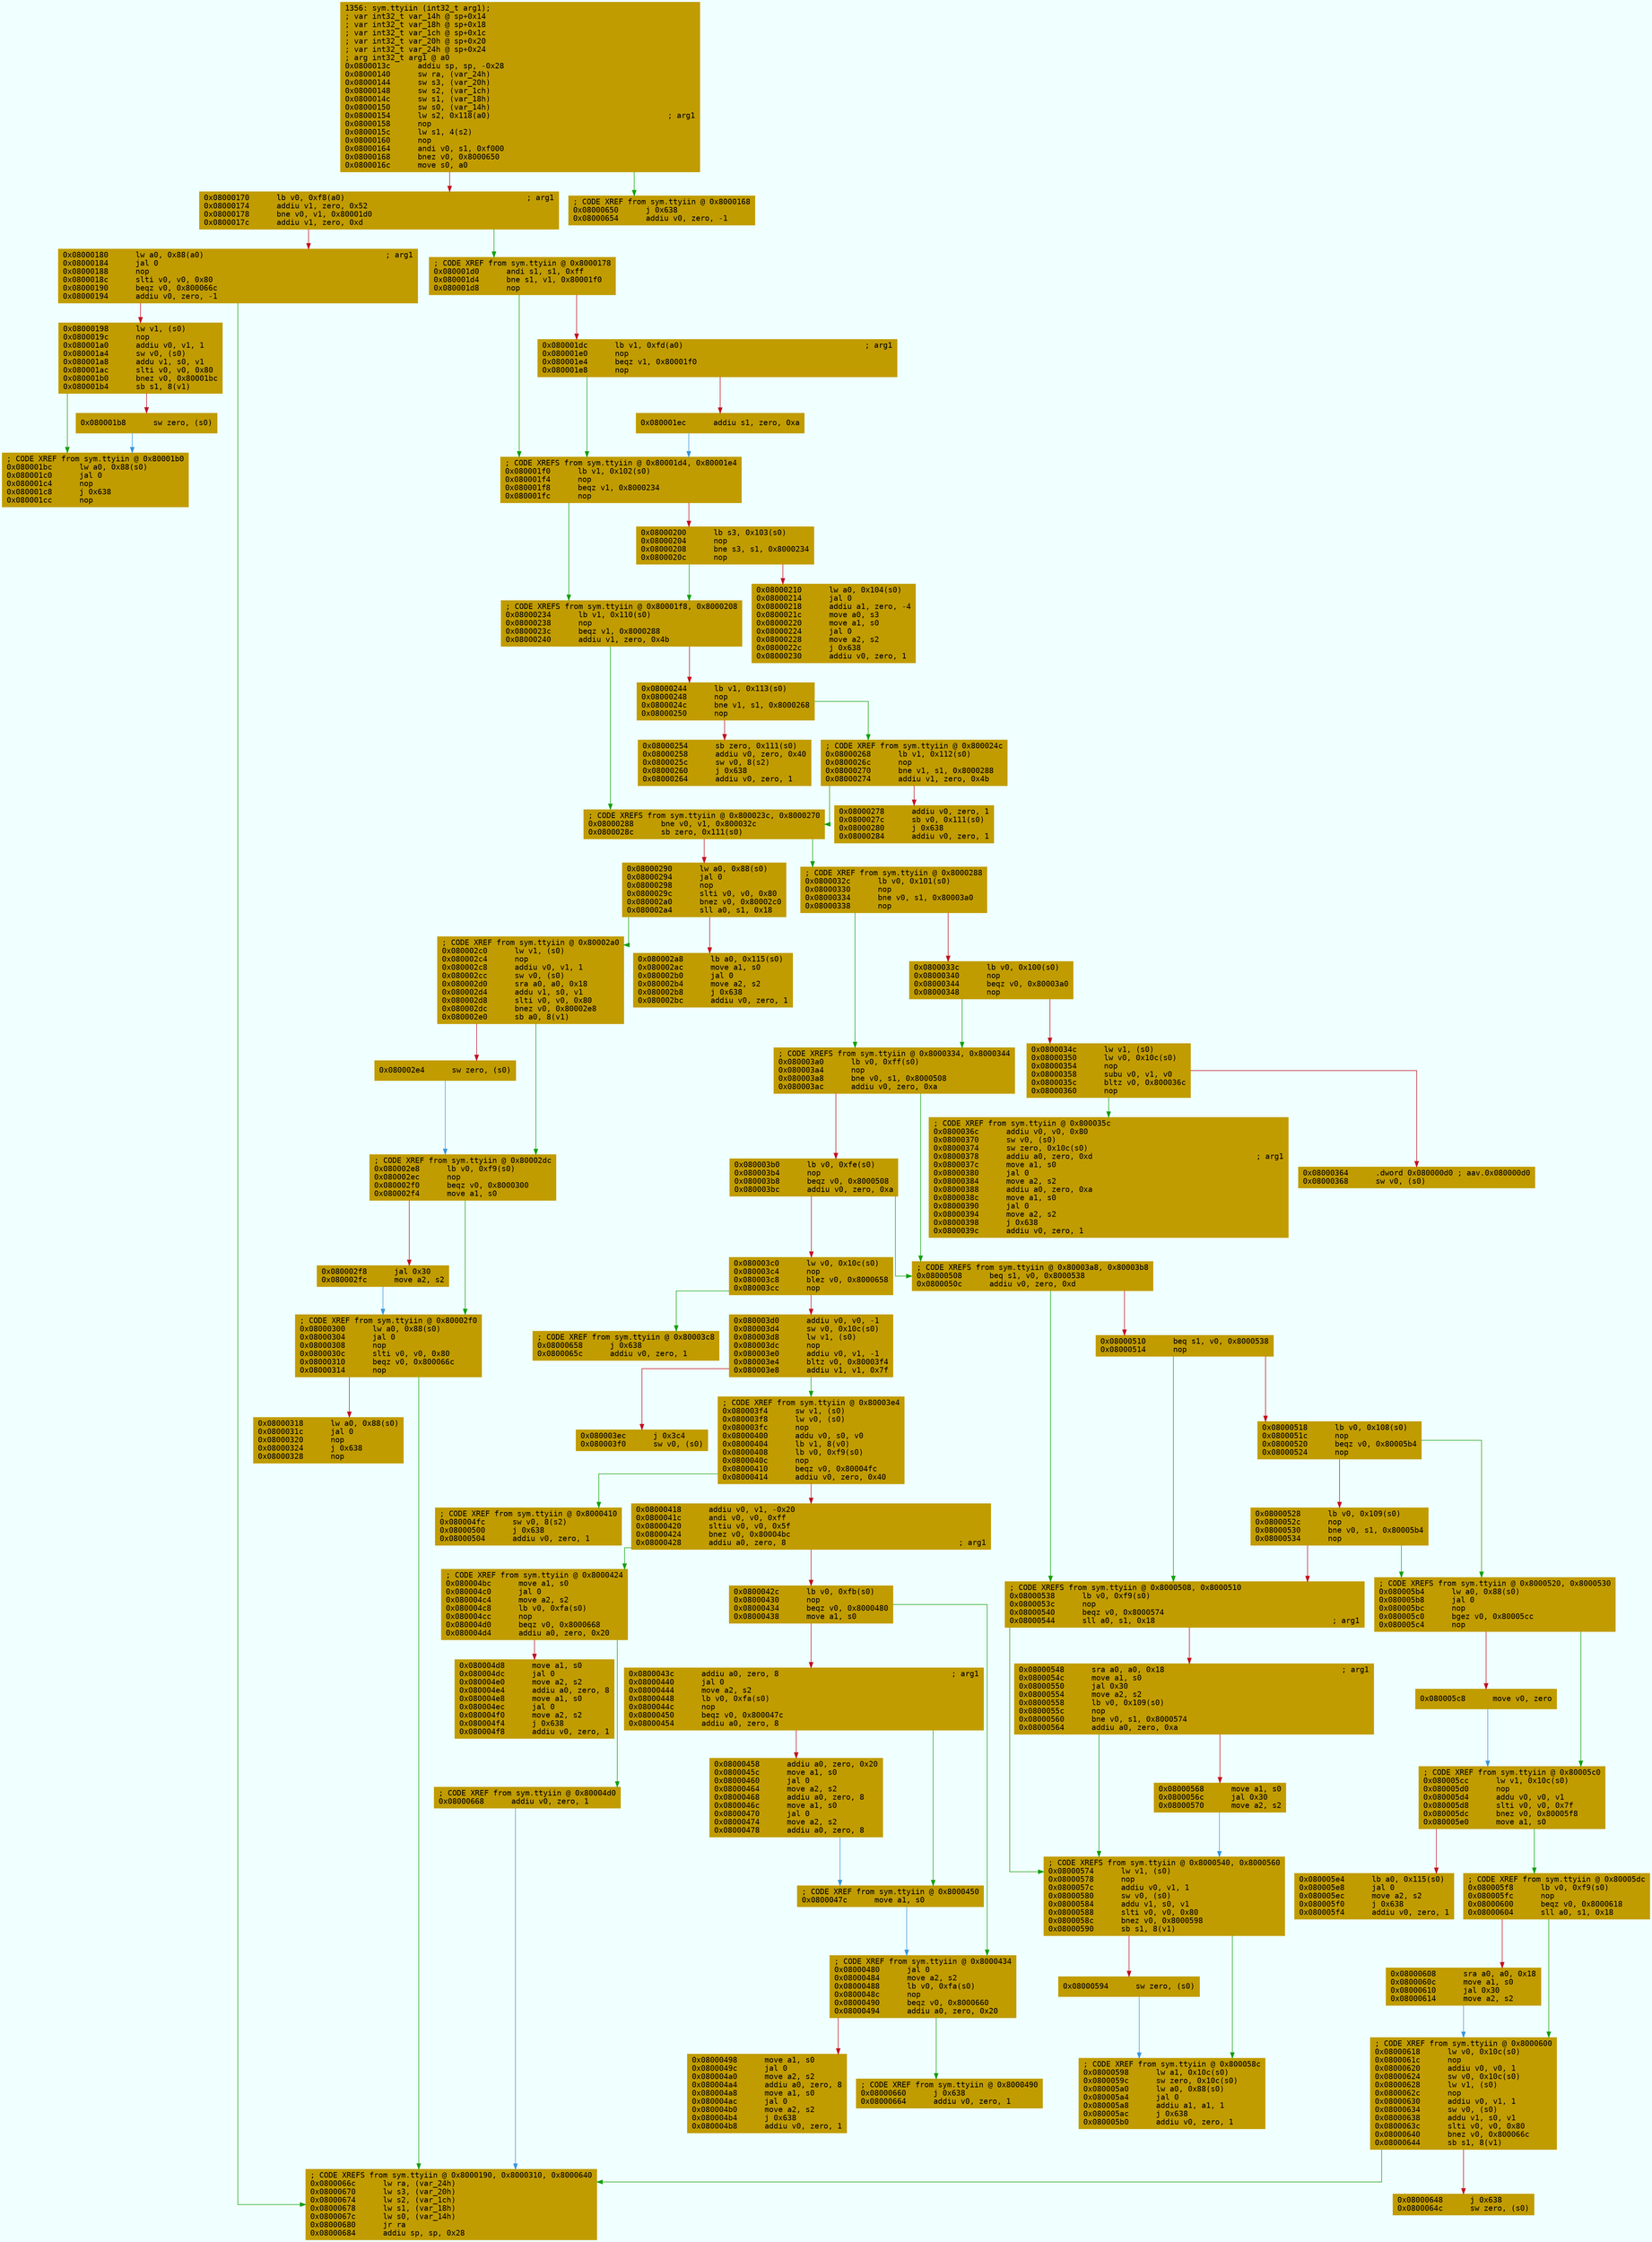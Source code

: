 digraph code {
	graph [bgcolor=azure fontsize=8 fontname="Courier" splines="ortho"];
	node [fillcolor=gray style=filled shape=box];
	edge [arrowhead="normal"];
	"0x0800013c" [URL="sym.ttyiin/0x0800013c", fillcolor="#c19c00",color="#c19c00", fontname="Courier",label="1356: sym.ttyiin (int32_t arg1);\l; var int32_t var_14h @ sp+0x14\l; var int32_t var_18h @ sp+0x18\l; var int32_t var_1ch @ sp+0x1c\l; var int32_t var_20h @ sp+0x20\l; var int32_t var_24h @ sp+0x24\l; arg int32_t arg1 @ a0\l0x0800013c      addiu sp, sp, -0x28\l0x08000140      sw ra, (var_24h)\l0x08000144      sw s3, (var_20h)\l0x08000148      sw s2, (var_1ch)\l0x0800014c      sw s1, (var_18h)\l0x08000150      sw s0, (var_14h)\l0x08000154      lw s2, 0x118(a0)                                       ; arg1\l0x08000158      nop\l0x0800015c      lw s1, 4(s2)\l0x08000160      nop\l0x08000164      andi v0, s1, 0xf000\l0x08000168      bnez v0, 0x8000650\l0x0800016c      move s0, a0\l"]
	"0x08000170" [URL="sym.ttyiin/0x08000170", fillcolor="#c19c00",color="#c19c00", fontname="Courier",label="0x08000170      lb v0, 0xf8(a0)                                        ; arg1\l0x08000174      addiu v1, zero, 0x52\l0x08000178      bne v0, v1, 0x80001d0\l0x0800017c      addiu v1, zero, 0xd\l"]
	"0x08000180" [URL="sym.ttyiin/0x08000180", fillcolor="#c19c00",color="#c19c00", fontname="Courier",label="0x08000180      lw a0, 0x88(a0)                                        ; arg1\l0x08000184      jal 0\l0x08000188      nop\l0x0800018c      slti v0, v0, 0x80\l0x08000190      beqz v0, 0x800066c\l0x08000194      addiu v0, zero, -1\l"]
	"0x08000198" [URL="sym.ttyiin/0x08000198", fillcolor="#c19c00",color="#c19c00", fontname="Courier",label="0x08000198      lw v1, (s0)\l0x0800019c      nop\l0x080001a0      addiu v0, v1, 1\l0x080001a4      sw v0, (s0)\l0x080001a8      addu v1, s0, v1\l0x080001ac      slti v0, v0, 0x80\l0x080001b0      bnez v0, 0x80001bc\l0x080001b4      sb s1, 8(v1)\l"]
	"0x080001b8" [URL="sym.ttyiin/0x080001b8", fillcolor="#c19c00",color="#c19c00", fontname="Courier",label="0x080001b8      sw zero, (s0)\l"]
	"0x080001bc" [URL="sym.ttyiin/0x080001bc", fillcolor="#c19c00",color="#c19c00", fontname="Courier",label="; CODE XREF from sym.ttyiin @ 0x80001b0\l0x080001bc      lw a0, 0x88(s0)\l0x080001c0      jal 0\l0x080001c4      nop\l0x080001c8      j 0x638\l0x080001cc      nop\l"]
	"0x080001d0" [URL="sym.ttyiin/0x080001d0", fillcolor="#c19c00",color="#c19c00", fontname="Courier",label="; CODE XREF from sym.ttyiin @ 0x8000178\l0x080001d0      andi s1, s1, 0xff\l0x080001d4      bne s1, v1, 0x80001f0\l0x080001d8      nop\l"]
	"0x080001dc" [URL="sym.ttyiin/0x080001dc", fillcolor="#c19c00",color="#c19c00", fontname="Courier",label="0x080001dc      lb v1, 0xfd(a0)                                        ; arg1\l0x080001e0      nop\l0x080001e4      beqz v1, 0x80001f0\l0x080001e8      nop\l"]
	"0x080001ec" [URL="sym.ttyiin/0x080001ec", fillcolor="#c19c00",color="#c19c00", fontname="Courier",label="0x080001ec      addiu s1, zero, 0xa\l"]
	"0x080001f0" [URL="sym.ttyiin/0x080001f0", fillcolor="#c19c00",color="#c19c00", fontname="Courier",label="; CODE XREFS from sym.ttyiin @ 0x80001d4, 0x80001e4\l0x080001f0      lb v1, 0x102(s0)\l0x080001f4      nop\l0x080001f8      beqz v1, 0x8000234\l0x080001fc      nop\l"]
	"0x08000200" [URL="sym.ttyiin/0x08000200", fillcolor="#c19c00",color="#c19c00", fontname="Courier",label="0x08000200      lb s3, 0x103(s0)\l0x08000204      nop\l0x08000208      bne s3, s1, 0x8000234\l0x0800020c      nop\l"]
	"0x08000210" [URL="sym.ttyiin/0x08000210", fillcolor="#c19c00",color="#c19c00", fontname="Courier",label="0x08000210      lw a0, 0x104(s0)\l0x08000214      jal 0\l0x08000218      addiu a1, zero, -4\l0x0800021c      move a0, s3\l0x08000220      move a1, s0\l0x08000224      jal 0\l0x08000228      move a2, s2\l0x0800022c      j 0x638\l0x08000230      addiu v0, zero, 1\l"]
	"0x08000234" [URL="sym.ttyiin/0x08000234", fillcolor="#c19c00",color="#c19c00", fontname="Courier",label="; CODE XREFS from sym.ttyiin @ 0x80001f8, 0x8000208\l0x08000234      lb v1, 0x110(s0)\l0x08000238      nop\l0x0800023c      beqz v1, 0x8000288\l0x08000240      addiu v1, zero, 0x4b\l"]
	"0x08000244" [URL="sym.ttyiin/0x08000244", fillcolor="#c19c00",color="#c19c00", fontname="Courier",label="0x08000244      lb v1, 0x113(s0)\l0x08000248      nop\l0x0800024c      bne v1, s1, 0x8000268\l0x08000250      nop\l"]
	"0x08000254" [URL="sym.ttyiin/0x08000254", fillcolor="#c19c00",color="#c19c00", fontname="Courier",label="0x08000254      sb zero, 0x111(s0)\l0x08000258      addiu v0, zero, 0x40\l0x0800025c      sw v0, 8(s2)\l0x08000260      j 0x638\l0x08000264      addiu v0, zero, 1\l"]
	"0x08000268" [URL="sym.ttyiin/0x08000268", fillcolor="#c19c00",color="#c19c00", fontname="Courier",label="; CODE XREF from sym.ttyiin @ 0x800024c\l0x08000268      lb v1, 0x112(s0)\l0x0800026c      nop\l0x08000270      bne v1, s1, 0x8000288\l0x08000274      addiu v1, zero, 0x4b\l"]
	"0x08000278" [URL="sym.ttyiin/0x08000278", fillcolor="#c19c00",color="#c19c00", fontname="Courier",label="0x08000278      addiu v0, zero, 1\l0x0800027c      sb v0, 0x111(s0)\l0x08000280      j 0x638\l0x08000284      addiu v0, zero, 1\l"]
	"0x08000288" [URL="sym.ttyiin/0x08000288", fillcolor="#c19c00",color="#c19c00", fontname="Courier",label="; CODE XREFS from sym.ttyiin @ 0x800023c, 0x8000270\l0x08000288      bne v0, v1, 0x800032c\l0x0800028c      sb zero, 0x111(s0)\l"]
	"0x08000290" [URL="sym.ttyiin/0x08000290", fillcolor="#c19c00",color="#c19c00", fontname="Courier",label="0x08000290      lw a0, 0x88(s0)\l0x08000294      jal 0\l0x08000298      nop\l0x0800029c      slti v0, v0, 0x80\l0x080002a0      bnez v0, 0x80002c0\l0x080002a4      sll a0, s1, 0x18\l"]
	"0x080002a8" [URL="sym.ttyiin/0x080002a8", fillcolor="#c19c00",color="#c19c00", fontname="Courier",label="0x080002a8      lb a0, 0x115(s0)\l0x080002ac      move a1, s0\l0x080002b0      jal 0\l0x080002b4      move a2, s2\l0x080002b8      j 0x638\l0x080002bc      addiu v0, zero, 1\l"]
	"0x080002c0" [URL="sym.ttyiin/0x080002c0", fillcolor="#c19c00",color="#c19c00", fontname="Courier",label="; CODE XREF from sym.ttyiin @ 0x80002a0\l0x080002c0      lw v1, (s0)\l0x080002c4      nop\l0x080002c8      addiu v0, v1, 1\l0x080002cc      sw v0, (s0)\l0x080002d0      sra a0, a0, 0x18\l0x080002d4      addu v1, s0, v1\l0x080002d8      slti v0, v0, 0x80\l0x080002dc      bnez v0, 0x80002e8\l0x080002e0      sb a0, 8(v1)\l"]
	"0x080002e4" [URL="sym.ttyiin/0x080002e4", fillcolor="#c19c00",color="#c19c00", fontname="Courier",label="0x080002e4      sw zero, (s0)\l"]
	"0x080002e8" [URL="sym.ttyiin/0x080002e8", fillcolor="#c19c00",color="#c19c00", fontname="Courier",label="; CODE XREF from sym.ttyiin @ 0x80002dc\l0x080002e8      lb v0, 0xf9(s0)\l0x080002ec      nop\l0x080002f0      beqz v0, 0x8000300\l0x080002f4      move a1, s0\l"]
	"0x080002f8" [URL="sym.ttyiin/0x080002f8", fillcolor="#c19c00",color="#c19c00", fontname="Courier",label="0x080002f8      jal 0x30\l0x080002fc      move a2, s2\l"]
	"0x08000300" [URL="sym.ttyiin/0x08000300", fillcolor="#c19c00",color="#c19c00", fontname="Courier",label="; CODE XREF from sym.ttyiin @ 0x80002f0\l0x08000300      lw a0, 0x88(s0)\l0x08000304      jal 0\l0x08000308      nop\l0x0800030c      slti v0, v0, 0x80\l0x08000310      beqz v0, 0x800066c\l0x08000314      nop\l"]
	"0x08000318" [URL="sym.ttyiin/0x08000318", fillcolor="#c19c00",color="#c19c00", fontname="Courier",label="0x08000318      lw a0, 0x88(s0)\l0x0800031c      jal 0\l0x08000320      nop\l0x08000324      j 0x638\l0x08000328      nop\l"]
	"0x0800032c" [URL="sym.ttyiin/0x0800032c", fillcolor="#c19c00",color="#c19c00", fontname="Courier",label="; CODE XREF from sym.ttyiin @ 0x8000288\l0x0800032c      lb v0, 0x101(s0)\l0x08000330      nop\l0x08000334      bne v0, s1, 0x80003a0\l0x08000338      nop\l"]
	"0x0800033c" [URL="sym.ttyiin/0x0800033c", fillcolor="#c19c00",color="#c19c00", fontname="Courier",label="0x0800033c      lb v0, 0x100(s0)\l0x08000340      nop\l0x08000344      beqz v0, 0x80003a0\l0x08000348      nop\l"]
	"0x0800034c" [URL="sym.ttyiin/0x0800034c", fillcolor="#c19c00",color="#c19c00", fontname="Courier",label="0x0800034c      lw v1, (s0)\l0x08000350      lw v0, 0x10c(s0)\l0x08000354      nop\l0x08000358      subu v0, v1, v0\l0x0800035c      bltz v0, 0x800036c\l0x08000360      nop\l"]
	"0x08000364" [URL="sym.ttyiin/0x08000364", fillcolor="#c19c00",color="#c19c00", fontname="Courier",label="0x08000364      .dword 0x080000d0 ; aav.0x080000d0\l0x08000368      sw v0, (s0)\l"]
	"0x0800036c" [URL="sym.ttyiin/0x0800036c", fillcolor="#c19c00",color="#c19c00", fontname="Courier",label="; CODE XREF from sym.ttyiin @ 0x800035c\l0x0800036c      addiu v0, v0, 0x80\l0x08000370      sw v0, (s0)\l0x08000374      sw zero, 0x10c(s0)\l0x08000378      addiu a0, zero, 0xd                                    ; arg1\l0x0800037c      move a1, s0\l0x08000380      jal 0\l0x08000384      move a2, s2\l0x08000388      addiu a0, zero, 0xa\l0x0800038c      move a1, s0\l0x08000390      jal 0\l0x08000394      move a2, s2\l0x08000398      j 0x638\l0x0800039c      addiu v0, zero, 1\l"]
	"0x080003a0" [URL="sym.ttyiin/0x080003a0", fillcolor="#c19c00",color="#c19c00", fontname="Courier",label="; CODE XREFS from sym.ttyiin @ 0x8000334, 0x8000344\l0x080003a0      lb v0, 0xff(s0)\l0x080003a4      nop\l0x080003a8      bne v0, s1, 0x8000508\l0x080003ac      addiu v0, zero, 0xa\l"]
	"0x080003b0" [URL="sym.ttyiin/0x080003b0", fillcolor="#c19c00",color="#c19c00", fontname="Courier",label="0x080003b0      lb v0, 0xfe(s0)\l0x080003b4      nop\l0x080003b8      beqz v0, 0x8000508\l0x080003bc      addiu v0, zero, 0xa\l"]
	"0x080003c0" [URL="sym.ttyiin/0x080003c0", fillcolor="#c19c00",color="#c19c00", fontname="Courier",label="0x080003c0      lw v0, 0x10c(s0)\l0x080003c4      nop\l0x080003c8      blez v0, 0x8000658\l0x080003cc      nop\l"]
	"0x080003d0" [URL="sym.ttyiin/0x080003d0", fillcolor="#c19c00",color="#c19c00", fontname="Courier",label="0x080003d0      addiu v0, v0, -1\l0x080003d4      sw v0, 0x10c(s0)\l0x080003d8      lw v1, (s0)\l0x080003dc      nop\l0x080003e0      addiu v0, v1, -1\l0x080003e4      bltz v0, 0x80003f4\l0x080003e8      addiu v1, v1, 0x7f\l"]
	"0x080003ec" [URL="sym.ttyiin/0x080003ec", fillcolor="#c19c00",color="#c19c00", fontname="Courier",label="0x080003ec      j 0x3c4\l0x080003f0      sw v0, (s0)\l"]
	"0x080003f4" [URL="sym.ttyiin/0x080003f4", fillcolor="#c19c00",color="#c19c00", fontname="Courier",label="; CODE XREF from sym.ttyiin @ 0x80003e4\l0x080003f4      sw v1, (s0)\l0x080003f8      lw v0, (s0)\l0x080003fc      nop\l0x08000400      addu v0, s0, v0\l0x08000404      lb v1, 8(v0)\l0x08000408      lb v0, 0xf9(s0)\l0x0800040c      nop\l0x08000410      beqz v0, 0x80004fc\l0x08000414      addiu v0, zero, 0x40\l"]
	"0x08000418" [URL="sym.ttyiin/0x08000418", fillcolor="#c19c00",color="#c19c00", fontname="Courier",label="0x08000418      addiu v0, v1, -0x20\l0x0800041c      andi v0, v0, 0xff\l0x08000420      sltiu v0, v0, 0x5f\l0x08000424      bnez v0, 0x80004bc\l0x08000428      addiu a0, zero, 8                                      ; arg1\l"]
	"0x0800042c" [URL="sym.ttyiin/0x0800042c", fillcolor="#c19c00",color="#c19c00", fontname="Courier",label="0x0800042c      lb v0, 0xfb(s0)\l0x08000430      nop\l0x08000434      beqz v0, 0x8000480\l0x08000438      move a1, s0\l"]
	"0x0800043c" [URL="sym.ttyiin/0x0800043c", fillcolor="#c19c00",color="#c19c00", fontname="Courier",label="0x0800043c      addiu a0, zero, 8                                      ; arg1\l0x08000440      jal 0\l0x08000444      move a2, s2\l0x08000448      lb v0, 0xfa(s0)\l0x0800044c      nop\l0x08000450      beqz v0, 0x800047c\l0x08000454      addiu a0, zero, 8\l"]
	"0x08000458" [URL="sym.ttyiin/0x08000458", fillcolor="#c19c00",color="#c19c00", fontname="Courier",label="0x08000458      addiu a0, zero, 0x20\l0x0800045c      move a1, s0\l0x08000460      jal 0\l0x08000464      move a2, s2\l0x08000468      addiu a0, zero, 8\l0x0800046c      move a1, s0\l0x08000470      jal 0\l0x08000474      move a2, s2\l0x08000478      addiu a0, zero, 8\l"]
	"0x0800047c" [URL="sym.ttyiin/0x0800047c", fillcolor="#c19c00",color="#c19c00", fontname="Courier",label="; CODE XREF from sym.ttyiin @ 0x8000450\l0x0800047c      move a1, s0\l"]
	"0x08000480" [URL="sym.ttyiin/0x08000480", fillcolor="#c19c00",color="#c19c00", fontname="Courier",label="; CODE XREF from sym.ttyiin @ 0x8000434\l0x08000480      jal 0\l0x08000484      move a2, s2\l0x08000488      lb v0, 0xfa(s0)\l0x0800048c      nop\l0x08000490      beqz v0, 0x8000660\l0x08000494      addiu a0, zero, 0x20\l"]
	"0x08000498" [URL="sym.ttyiin/0x08000498", fillcolor="#c19c00",color="#c19c00", fontname="Courier",label="0x08000498      move a1, s0\l0x0800049c      jal 0\l0x080004a0      move a2, s2\l0x080004a4      addiu a0, zero, 8\l0x080004a8      move a1, s0\l0x080004ac      jal 0\l0x080004b0      move a2, s2\l0x080004b4      j 0x638\l0x080004b8      addiu v0, zero, 1\l"]
	"0x080004bc" [URL="sym.ttyiin/0x080004bc", fillcolor="#c19c00",color="#c19c00", fontname="Courier",label="; CODE XREF from sym.ttyiin @ 0x8000424\l0x080004bc      move a1, s0\l0x080004c0      jal 0\l0x080004c4      move a2, s2\l0x080004c8      lb v0, 0xfa(s0)\l0x080004cc      nop\l0x080004d0      beqz v0, 0x8000668\l0x080004d4      addiu a0, zero, 0x20\l"]
	"0x080004d8" [URL="sym.ttyiin/0x080004d8", fillcolor="#c19c00",color="#c19c00", fontname="Courier",label="0x080004d8      move a1, s0\l0x080004dc      jal 0\l0x080004e0      move a2, s2\l0x080004e4      addiu a0, zero, 8\l0x080004e8      move a1, s0\l0x080004ec      jal 0\l0x080004f0      move a2, s2\l0x080004f4      j 0x638\l0x080004f8      addiu v0, zero, 1\l"]
	"0x080004fc" [URL="sym.ttyiin/0x080004fc", fillcolor="#c19c00",color="#c19c00", fontname="Courier",label="; CODE XREF from sym.ttyiin @ 0x8000410\l0x080004fc      sw v0, 8(s2)\l0x08000500      j 0x638\l0x08000504      addiu v0, zero, 1\l"]
	"0x08000508" [URL="sym.ttyiin/0x08000508", fillcolor="#c19c00",color="#c19c00", fontname="Courier",label="; CODE XREFS from sym.ttyiin @ 0x80003a8, 0x80003b8\l0x08000508      beq s1, v0, 0x8000538\l0x0800050c      addiu v0, zero, 0xd\l"]
	"0x08000510" [URL="sym.ttyiin/0x08000510", fillcolor="#c19c00",color="#c19c00", fontname="Courier",label="0x08000510      beq s1, v0, 0x8000538\l0x08000514      nop\l"]
	"0x08000518" [URL="sym.ttyiin/0x08000518", fillcolor="#c19c00",color="#c19c00", fontname="Courier",label="0x08000518      lb v0, 0x108(s0)\l0x0800051c      nop\l0x08000520      beqz v0, 0x80005b4\l0x08000524      nop\l"]
	"0x08000528" [URL="sym.ttyiin/0x08000528", fillcolor="#c19c00",color="#c19c00", fontname="Courier",label="0x08000528      lb v0, 0x109(s0)\l0x0800052c      nop\l0x08000530      bne v0, s1, 0x80005b4\l0x08000534      nop\l"]
	"0x08000538" [URL="sym.ttyiin/0x08000538", fillcolor="#c19c00",color="#c19c00", fontname="Courier",label="; CODE XREFS from sym.ttyiin @ 0x8000508, 0x8000510\l0x08000538      lb v0, 0xf9(s0)\l0x0800053c      nop\l0x08000540      beqz v0, 0x8000574\l0x08000544      sll a0, s1, 0x18                                       ; arg1\l"]
	"0x08000548" [URL="sym.ttyiin/0x08000548", fillcolor="#c19c00",color="#c19c00", fontname="Courier",label="0x08000548      sra a0, a0, 0x18                                       ; arg1\l0x0800054c      move a1, s0\l0x08000550      jal 0x30\l0x08000554      move a2, s2\l0x08000558      lb v0, 0x109(s0)\l0x0800055c      nop\l0x08000560      bne v0, s1, 0x8000574\l0x08000564      addiu a0, zero, 0xa\l"]
	"0x08000568" [URL="sym.ttyiin/0x08000568", fillcolor="#c19c00",color="#c19c00", fontname="Courier",label="0x08000568      move a1, s0\l0x0800056c      jal 0x30\l0x08000570      move a2, s2\l"]
	"0x08000574" [URL="sym.ttyiin/0x08000574", fillcolor="#c19c00",color="#c19c00", fontname="Courier",label="; CODE XREFS from sym.ttyiin @ 0x8000540, 0x8000560\l0x08000574      lw v1, (s0)\l0x08000578      nop\l0x0800057c      addiu v0, v1, 1\l0x08000580      sw v0, (s0)\l0x08000584      addu v1, s0, v1\l0x08000588      slti v0, v0, 0x80\l0x0800058c      bnez v0, 0x8000598\l0x08000590      sb s1, 8(v1)\l"]
	"0x08000594" [URL="sym.ttyiin/0x08000594", fillcolor="#c19c00",color="#c19c00", fontname="Courier",label="0x08000594      sw zero, (s0)\l"]
	"0x08000598" [URL="sym.ttyiin/0x08000598", fillcolor="#c19c00",color="#c19c00", fontname="Courier",label="; CODE XREF from sym.ttyiin @ 0x800058c\l0x08000598      lw a1, 0x10c(s0)\l0x0800059c      sw zero, 0x10c(s0)\l0x080005a0      lw a0, 0x88(s0)\l0x080005a4      jal 0\l0x080005a8      addiu a1, a1, 1\l0x080005ac      j 0x638\l0x080005b0      addiu v0, zero, 1\l"]
	"0x080005b4" [URL="sym.ttyiin/0x080005b4", fillcolor="#c19c00",color="#c19c00", fontname="Courier",label="; CODE XREFS from sym.ttyiin @ 0x8000520, 0x8000530\l0x080005b4      lw a0, 0x88(s0)\l0x080005b8      jal 0\l0x080005bc      nop\l0x080005c0      bgez v0, 0x80005cc\l0x080005c4      nop\l"]
	"0x080005c8" [URL="sym.ttyiin/0x080005c8", fillcolor="#c19c00",color="#c19c00", fontname="Courier",label="0x080005c8      move v0, zero\l"]
	"0x080005cc" [URL="sym.ttyiin/0x080005cc", fillcolor="#c19c00",color="#c19c00", fontname="Courier",label="; CODE XREF from sym.ttyiin @ 0x80005c0\l0x080005cc      lw v1, 0x10c(s0)\l0x080005d0      nop\l0x080005d4      addu v0, v0, v1\l0x080005d8      slti v0, v0, 0x7f\l0x080005dc      bnez v0, 0x80005f8\l0x080005e0      move a1, s0\l"]
	"0x080005e4" [URL="sym.ttyiin/0x080005e4", fillcolor="#c19c00",color="#c19c00", fontname="Courier",label="0x080005e4      lb a0, 0x115(s0)\l0x080005e8      jal 0\l0x080005ec      move a2, s2\l0x080005f0      j 0x638\l0x080005f4      addiu v0, zero, 1\l"]
	"0x080005f8" [URL="sym.ttyiin/0x080005f8", fillcolor="#c19c00",color="#c19c00", fontname="Courier",label="; CODE XREF from sym.ttyiin @ 0x80005dc\l0x080005f8      lb v0, 0xf9(s0)\l0x080005fc      nop\l0x08000600      beqz v0, 0x8000618\l0x08000604      sll a0, s1, 0x18\l"]
	"0x08000608" [URL="sym.ttyiin/0x08000608", fillcolor="#c19c00",color="#c19c00", fontname="Courier",label="0x08000608      sra a0, a0, 0x18\l0x0800060c      move a1, s0\l0x08000610      jal 0x30\l0x08000614      move a2, s2\l"]
	"0x08000618" [URL="sym.ttyiin/0x08000618", fillcolor="#c19c00",color="#c19c00", fontname="Courier",label="; CODE XREF from sym.ttyiin @ 0x8000600\l0x08000618      lw v0, 0x10c(s0)\l0x0800061c      nop\l0x08000620      addiu v0, v0, 1\l0x08000624      sw v0, 0x10c(s0)\l0x08000628      lw v1, (s0)\l0x0800062c      nop\l0x08000630      addiu v0, v1, 1\l0x08000634      sw v0, (s0)\l0x08000638      addu v1, s0, v1\l0x0800063c      slti v0, v0, 0x80\l0x08000640      bnez v0, 0x800066c\l0x08000644      sb s1, 8(v1)\l"]
	"0x08000648" [URL="sym.ttyiin/0x08000648", fillcolor="#c19c00",color="#c19c00", fontname="Courier",label="0x08000648      j 0x638\l0x0800064c      sw zero, (s0)\l"]
	"0x08000650" [URL="sym.ttyiin/0x08000650", fillcolor="#c19c00",color="#c19c00", fontname="Courier",label="; CODE XREF from sym.ttyiin @ 0x8000168\l0x08000650      j 0x638\l0x08000654      addiu v0, zero, -1\l"]
	"0x08000658" [URL="sym.ttyiin/0x08000658", fillcolor="#c19c00",color="#c19c00", fontname="Courier",label="; CODE XREF from sym.ttyiin @ 0x80003c8\l0x08000658      j 0x638\l0x0800065c      addiu v0, zero, 1\l"]
	"0x08000660" [URL="sym.ttyiin/0x08000660", fillcolor="#c19c00",color="#c19c00", fontname="Courier",label="; CODE XREF from sym.ttyiin @ 0x8000490\l0x08000660      j 0x638\l0x08000664      addiu v0, zero, 1\l"]
	"0x08000668" [URL="sym.ttyiin/0x08000668", fillcolor="#c19c00",color="#c19c00", fontname="Courier",label="; CODE XREF from sym.ttyiin @ 0x80004d0\l0x08000668      addiu v0, zero, 1\l"]
	"0x0800066c" [URL="sym.ttyiin/0x0800066c", fillcolor="#c19c00",color="#c19c00", fontname="Courier",label="; CODE XREFS from sym.ttyiin @ 0x8000190, 0x8000310, 0x8000640\l0x0800066c      lw ra, (var_24h)\l0x08000670      lw s3, (var_20h)\l0x08000674      lw s2, (var_1ch)\l0x08000678      lw s1, (var_18h)\l0x0800067c      lw s0, (var_14h)\l0x08000680      jr ra\l0x08000684      addiu sp, sp, 0x28\l"]
        "0x0800013c" -> "0x08000650" [color="#13a10e"];
        "0x0800013c" -> "0x08000170" [color="#c50f1f"];
        "0x08000170" -> "0x080001d0" [color="#13a10e"];
        "0x08000170" -> "0x08000180" [color="#c50f1f"];
        "0x08000180" -> "0x0800066c" [color="#13a10e"];
        "0x08000180" -> "0x08000198" [color="#c50f1f"];
        "0x08000198" -> "0x080001bc" [color="#13a10e"];
        "0x08000198" -> "0x080001b8" [color="#c50f1f"];
        "0x080001b8" -> "0x080001bc" [color="#3a96dd"];
        "0x080001d0" -> "0x080001f0" [color="#13a10e"];
        "0x080001d0" -> "0x080001dc" [color="#c50f1f"];
        "0x080001dc" -> "0x080001f0" [color="#13a10e"];
        "0x080001dc" -> "0x080001ec" [color="#c50f1f"];
        "0x080001ec" -> "0x080001f0" [color="#3a96dd"];
        "0x080001f0" -> "0x08000234" [color="#13a10e"];
        "0x080001f0" -> "0x08000200" [color="#c50f1f"];
        "0x08000200" -> "0x08000234" [color="#13a10e"];
        "0x08000200" -> "0x08000210" [color="#c50f1f"];
        "0x08000234" -> "0x08000288" [color="#13a10e"];
        "0x08000234" -> "0x08000244" [color="#c50f1f"];
        "0x08000244" -> "0x08000268" [color="#13a10e"];
        "0x08000244" -> "0x08000254" [color="#c50f1f"];
        "0x08000268" -> "0x08000288" [color="#13a10e"];
        "0x08000268" -> "0x08000278" [color="#c50f1f"];
        "0x08000288" -> "0x0800032c" [color="#13a10e"];
        "0x08000288" -> "0x08000290" [color="#c50f1f"];
        "0x08000290" -> "0x080002c0" [color="#13a10e"];
        "0x08000290" -> "0x080002a8" [color="#c50f1f"];
        "0x080002c0" -> "0x080002e8" [color="#13a10e"];
        "0x080002c0" -> "0x080002e4" [color="#c50f1f"];
        "0x080002e4" -> "0x080002e8" [color="#3a96dd"];
        "0x080002e8" -> "0x08000300" [color="#13a10e"];
        "0x080002e8" -> "0x080002f8" [color="#c50f1f"];
        "0x080002f8" -> "0x08000300" [color="#3a96dd"];
        "0x08000300" -> "0x0800066c" [color="#13a10e"];
        "0x08000300" -> "0x08000318" [color="#c50f1f"];
        "0x0800032c" -> "0x080003a0" [color="#13a10e"];
        "0x0800032c" -> "0x0800033c" [color="#c50f1f"];
        "0x0800033c" -> "0x080003a0" [color="#13a10e"];
        "0x0800033c" -> "0x0800034c" [color="#c50f1f"];
        "0x0800034c" -> "0x0800036c" [color="#13a10e"];
        "0x0800034c" -> "0x08000364" [color="#c50f1f"];
        "0x080003a0" -> "0x08000508" [color="#13a10e"];
        "0x080003a0" -> "0x080003b0" [color="#c50f1f"];
        "0x080003b0" -> "0x08000508" [color="#13a10e"];
        "0x080003b0" -> "0x080003c0" [color="#c50f1f"];
        "0x080003c0" -> "0x08000658" [color="#13a10e"];
        "0x080003c0" -> "0x080003d0" [color="#c50f1f"];
        "0x080003d0" -> "0x080003f4" [color="#13a10e"];
        "0x080003d0" -> "0x080003ec" [color="#c50f1f"];
        "0x080003f4" -> "0x080004fc" [color="#13a10e"];
        "0x080003f4" -> "0x08000418" [color="#c50f1f"];
        "0x08000418" -> "0x080004bc" [color="#13a10e"];
        "0x08000418" -> "0x0800042c" [color="#c50f1f"];
        "0x0800042c" -> "0x08000480" [color="#13a10e"];
        "0x0800042c" -> "0x0800043c" [color="#c50f1f"];
        "0x0800043c" -> "0x0800047c" [color="#13a10e"];
        "0x0800043c" -> "0x08000458" [color="#c50f1f"];
        "0x08000458" -> "0x0800047c" [color="#3a96dd"];
        "0x0800047c" -> "0x08000480" [color="#3a96dd"];
        "0x08000480" -> "0x08000660" [color="#13a10e"];
        "0x08000480" -> "0x08000498" [color="#c50f1f"];
        "0x080004bc" -> "0x08000668" [color="#13a10e"];
        "0x080004bc" -> "0x080004d8" [color="#c50f1f"];
        "0x08000508" -> "0x08000538" [color="#13a10e"];
        "0x08000508" -> "0x08000510" [color="#c50f1f"];
        "0x08000510" -> "0x08000538" [color="#13a10e"];
        "0x08000510" -> "0x08000518" [color="#c50f1f"];
        "0x08000518" -> "0x080005b4" [color="#13a10e"];
        "0x08000518" -> "0x08000528" [color="#c50f1f"];
        "0x08000528" -> "0x080005b4" [color="#13a10e"];
        "0x08000528" -> "0x08000538" [color="#c50f1f"];
        "0x08000538" -> "0x08000574" [color="#13a10e"];
        "0x08000538" -> "0x08000548" [color="#c50f1f"];
        "0x08000548" -> "0x08000574" [color="#13a10e"];
        "0x08000548" -> "0x08000568" [color="#c50f1f"];
        "0x08000568" -> "0x08000574" [color="#3a96dd"];
        "0x08000574" -> "0x08000598" [color="#13a10e"];
        "0x08000574" -> "0x08000594" [color="#c50f1f"];
        "0x08000594" -> "0x08000598" [color="#3a96dd"];
        "0x080005b4" -> "0x080005cc" [color="#13a10e"];
        "0x080005b4" -> "0x080005c8" [color="#c50f1f"];
        "0x080005c8" -> "0x080005cc" [color="#3a96dd"];
        "0x080005cc" -> "0x080005f8" [color="#13a10e"];
        "0x080005cc" -> "0x080005e4" [color="#c50f1f"];
        "0x080005f8" -> "0x08000618" [color="#13a10e"];
        "0x080005f8" -> "0x08000608" [color="#c50f1f"];
        "0x08000608" -> "0x08000618" [color="#3a96dd"];
        "0x08000618" -> "0x0800066c" [color="#13a10e"];
        "0x08000618" -> "0x08000648" [color="#c50f1f"];
        "0x08000668" -> "0x0800066c" [color="#3a96dd"];
}

